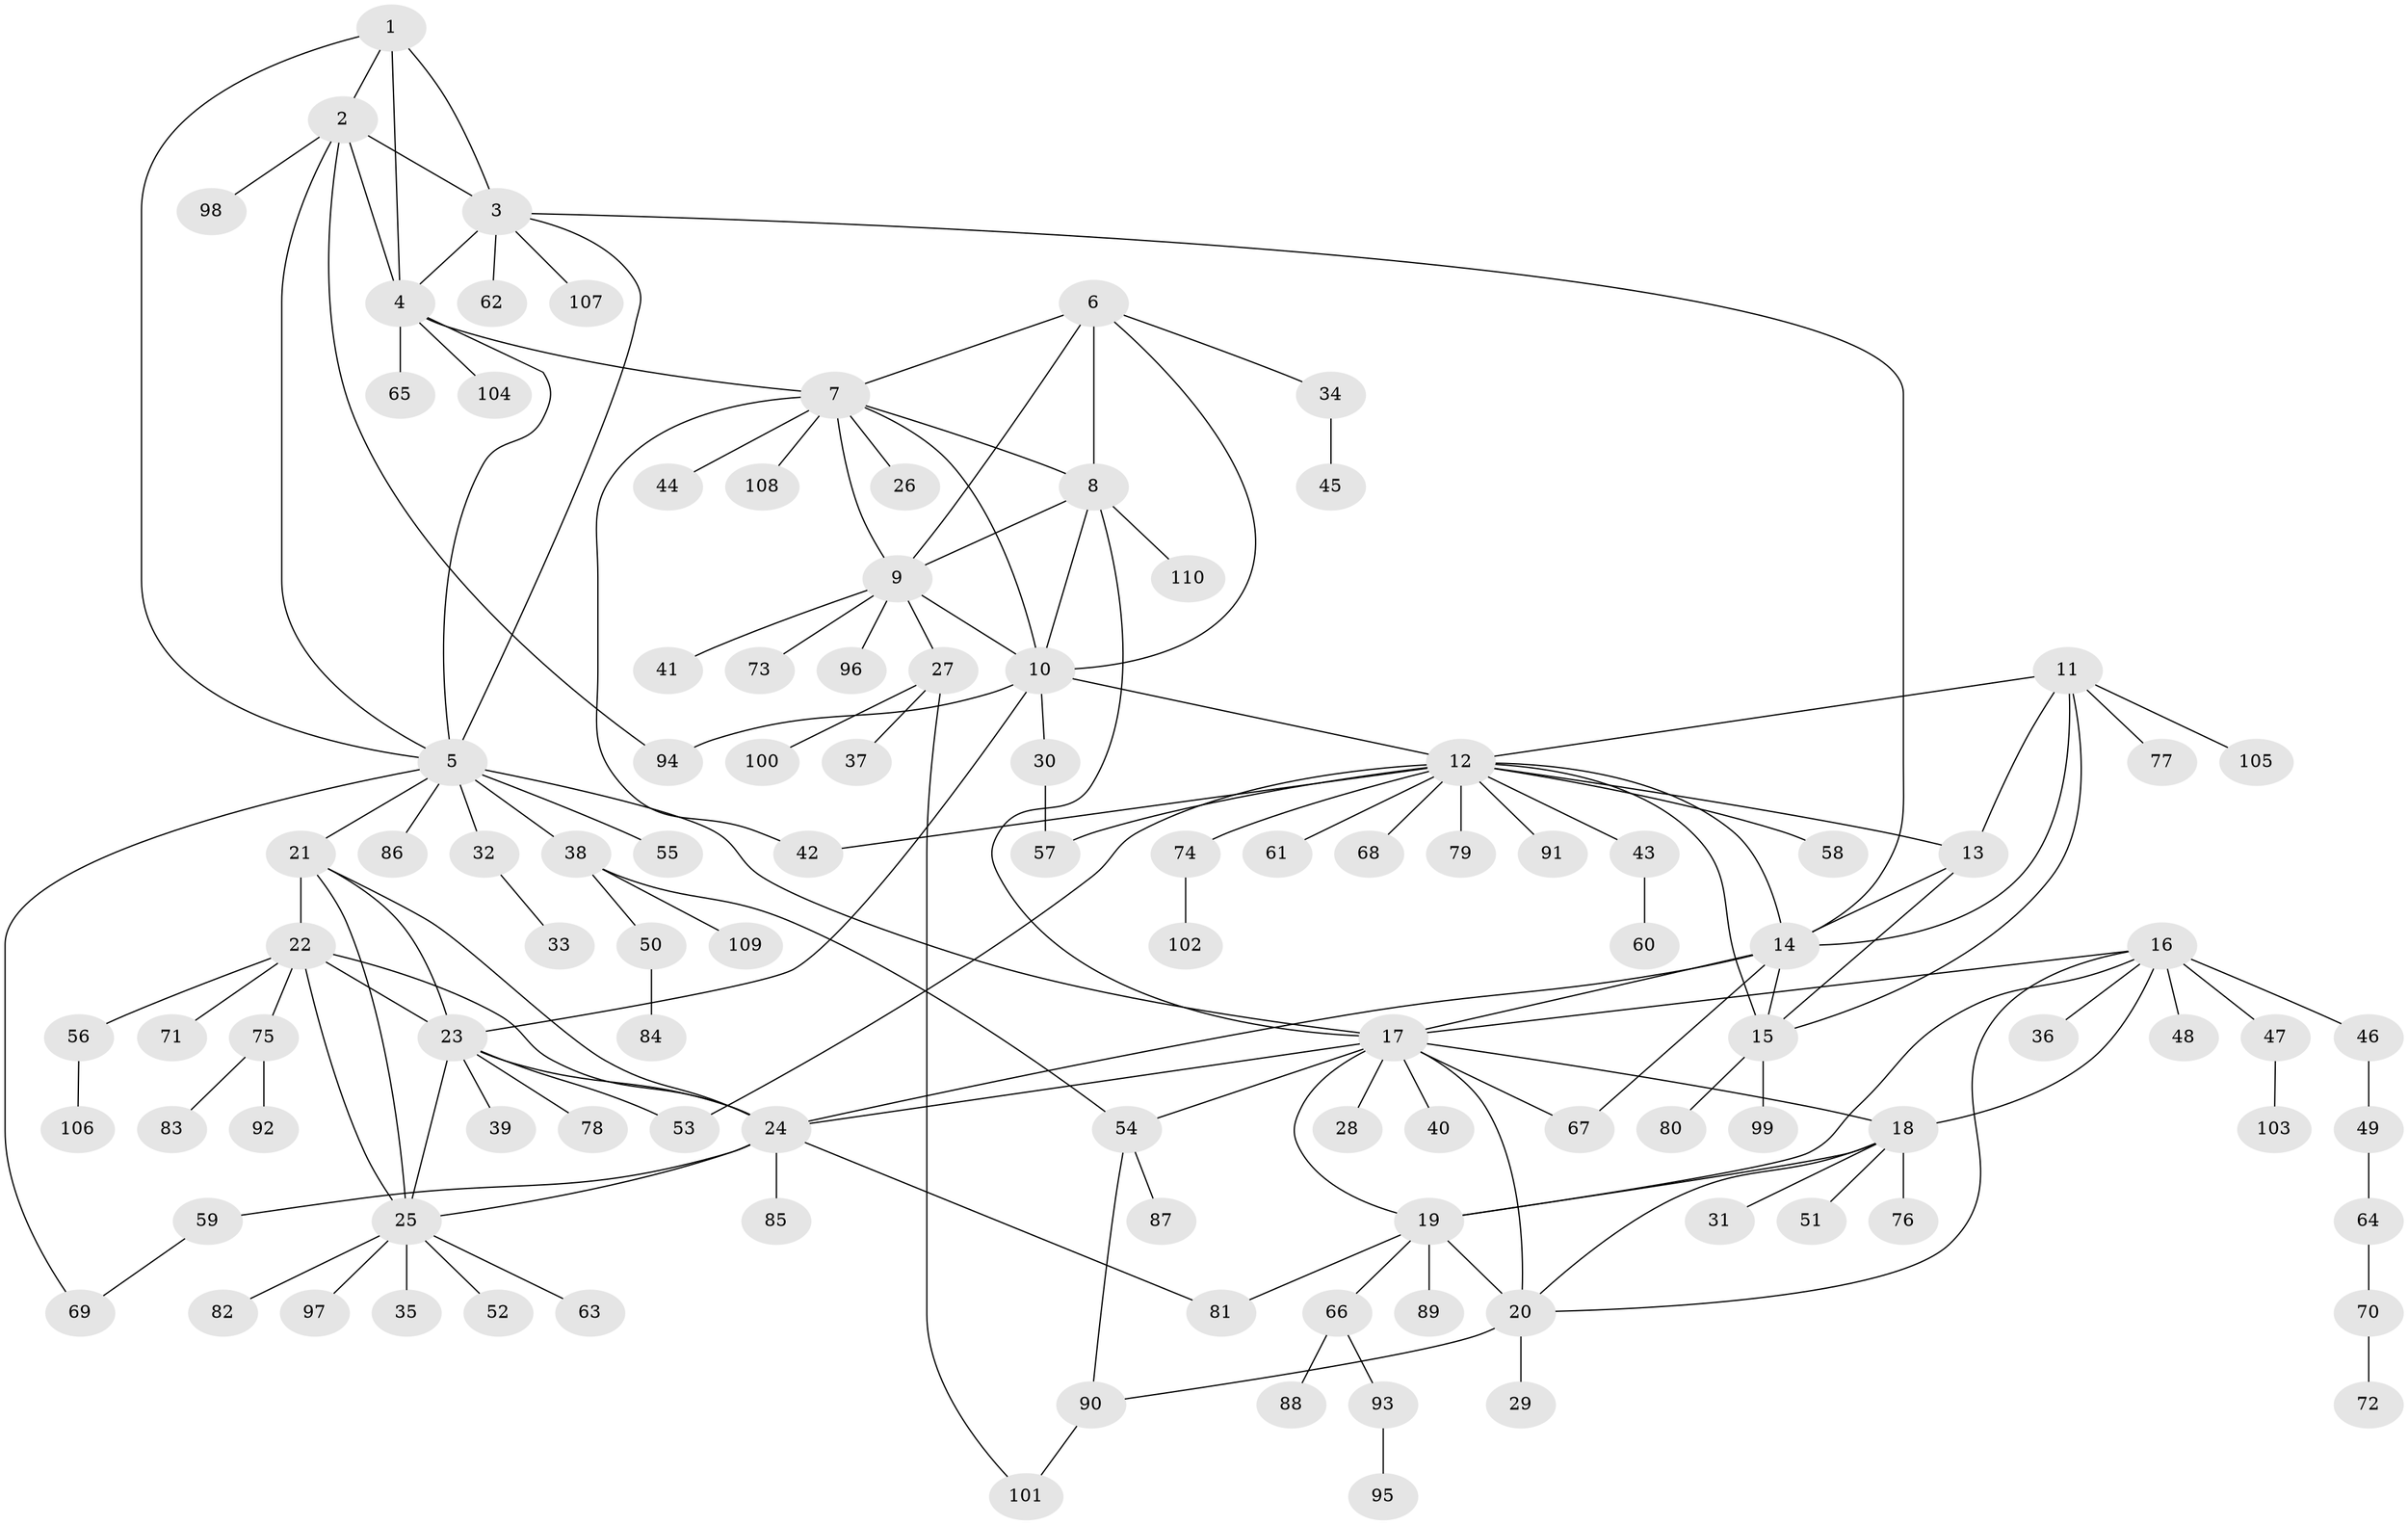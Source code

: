 // coarse degree distribution, {4: 0.045454545454545456, 18: 0.022727272727272728, 13: 0.022727272727272728, 12: 0.022727272727272728, 6: 0.022727272727272728, 7: 0.022727272727272728, 1: 0.6363636363636364, 2: 0.1590909090909091, 3: 0.045454545454545456}
// Generated by graph-tools (version 1.1) at 2025/19/03/04/25 18:19:51]
// undirected, 110 vertices, 155 edges
graph export_dot {
graph [start="1"]
  node [color=gray90,style=filled];
  1;
  2;
  3;
  4;
  5;
  6;
  7;
  8;
  9;
  10;
  11;
  12;
  13;
  14;
  15;
  16;
  17;
  18;
  19;
  20;
  21;
  22;
  23;
  24;
  25;
  26;
  27;
  28;
  29;
  30;
  31;
  32;
  33;
  34;
  35;
  36;
  37;
  38;
  39;
  40;
  41;
  42;
  43;
  44;
  45;
  46;
  47;
  48;
  49;
  50;
  51;
  52;
  53;
  54;
  55;
  56;
  57;
  58;
  59;
  60;
  61;
  62;
  63;
  64;
  65;
  66;
  67;
  68;
  69;
  70;
  71;
  72;
  73;
  74;
  75;
  76;
  77;
  78;
  79;
  80;
  81;
  82;
  83;
  84;
  85;
  86;
  87;
  88;
  89;
  90;
  91;
  92;
  93;
  94;
  95;
  96;
  97;
  98;
  99;
  100;
  101;
  102;
  103;
  104;
  105;
  106;
  107;
  108;
  109;
  110;
  1 -- 2;
  1 -- 3;
  1 -- 4;
  1 -- 5;
  2 -- 3;
  2 -- 4;
  2 -- 5;
  2 -- 94;
  2 -- 98;
  3 -- 4;
  3 -- 5;
  3 -- 14;
  3 -- 62;
  3 -- 107;
  4 -- 5;
  4 -- 7;
  4 -- 65;
  4 -- 104;
  5 -- 17;
  5 -- 21;
  5 -- 32;
  5 -- 38;
  5 -- 55;
  5 -- 69;
  5 -- 86;
  6 -- 7;
  6 -- 8;
  6 -- 9;
  6 -- 10;
  6 -- 34;
  7 -- 8;
  7 -- 9;
  7 -- 10;
  7 -- 26;
  7 -- 42;
  7 -- 44;
  7 -- 108;
  8 -- 9;
  8 -- 10;
  8 -- 17;
  8 -- 110;
  9 -- 10;
  9 -- 27;
  9 -- 41;
  9 -- 73;
  9 -- 96;
  10 -- 12;
  10 -- 23;
  10 -- 30;
  10 -- 94;
  11 -- 12;
  11 -- 13;
  11 -- 14;
  11 -- 15;
  11 -- 77;
  11 -- 105;
  12 -- 13;
  12 -- 14;
  12 -- 15;
  12 -- 42;
  12 -- 43;
  12 -- 53;
  12 -- 57;
  12 -- 58;
  12 -- 61;
  12 -- 68;
  12 -- 74;
  12 -- 79;
  12 -- 91;
  13 -- 14;
  13 -- 15;
  14 -- 15;
  14 -- 17;
  14 -- 24;
  14 -- 67;
  15 -- 80;
  15 -- 99;
  16 -- 17;
  16 -- 18;
  16 -- 19;
  16 -- 20;
  16 -- 36;
  16 -- 46;
  16 -- 47;
  16 -- 48;
  17 -- 18;
  17 -- 19;
  17 -- 20;
  17 -- 24;
  17 -- 28;
  17 -- 40;
  17 -- 54;
  17 -- 67;
  18 -- 19;
  18 -- 20;
  18 -- 31;
  18 -- 51;
  18 -- 76;
  19 -- 20;
  19 -- 66;
  19 -- 81;
  19 -- 89;
  20 -- 29;
  20 -- 90;
  21 -- 22;
  21 -- 23;
  21 -- 24;
  21 -- 25;
  22 -- 23;
  22 -- 24;
  22 -- 25;
  22 -- 56;
  22 -- 71;
  22 -- 75;
  23 -- 24;
  23 -- 25;
  23 -- 39;
  23 -- 53;
  23 -- 78;
  24 -- 25;
  24 -- 59;
  24 -- 81;
  24 -- 85;
  25 -- 35;
  25 -- 52;
  25 -- 63;
  25 -- 82;
  25 -- 97;
  27 -- 37;
  27 -- 100;
  27 -- 101;
  30 -- 57;
  32 -- 33;
  34 -- 45;
  38 -- 50;
  38 -- 54;
  38 -- 109;
  43 -- 60;
  46 -- 49;
  47 -- 103;
  49 -- 64;
  50 -- 84;
  54 -- 87;
  54 -- 90;
  56 -- 106;
  59 -- 69;
  64 -- 70;
  66 -- 88;
  66 -- 93;
  70 -- 72;
  74 -- 102;
  75 -- 83;
  75 -- 92;
  90 -- 101;
  93 -- 95;
}
